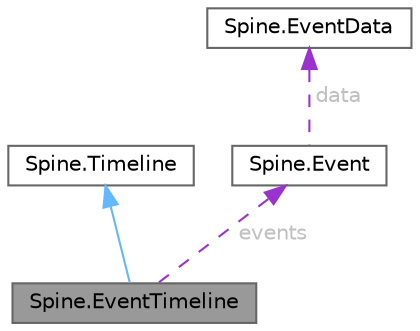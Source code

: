 digraph "Spine.EventTimeline"
{
 // LATEX_PDF_SIZE
  bgcolor="transparent";
  edge [fontname=Helvetica,fontsize=10,labelfontname=Helvetica,labelfontsize=10];
  node [fontname=Helvetica,fontsize=10,shape=box,height=0.2,width=0.4];
  Node1 [id="Node000001",label="Spine.EventTimeline",height=0.2,width=0.4,color="gray40", fillcolor="grey60", style="filled", fontcolor="black",tooltip="Fires an Event when specific animation times are reached."];
  Node2 -> Node1 [id="edge1_Node000001_Node000002",dir="back",color="steelblue1",style="solid",tooltip=" "];
  Node2 [id="Node000002",label="Spine.Timeline",height=0.2,width=0.4,color="gray40", fillcolor="white", style="filled",URL="$class_spine_1_1_timeline.html",tooltip="The base class for all timelines."];
  Node3 -> Node1 [id="edge2_Node000001_Node000003",dir="back",color="darkorchid3",style="dashed",tooltip=" ",label=" events",fontcolor="grey" ];
  Node3 [id="Node000003",label="Spine.Event",height=0.2,width=0.4,color="gray40", fillcolor="white", style="filled",URL="$class_spine_1_1_event.html",tooltip="Stores the current pose values for an Event."];
  Node4 -> Node3 [id="edge3_Node000003_Node000004",dir="back",color="darkorchid3",style="dashed",tooltip=" ",label=" data",fontcolor="grey" ];
  Node4 [id="Node000004",label="Spine.EventData",height=0.2,width=0.4,color="gray40", fillcolor="white", style="filled",URL="$class_spine_1_1_event_data.html",tooltip="Stores the setup pose values for an Event."];
}
